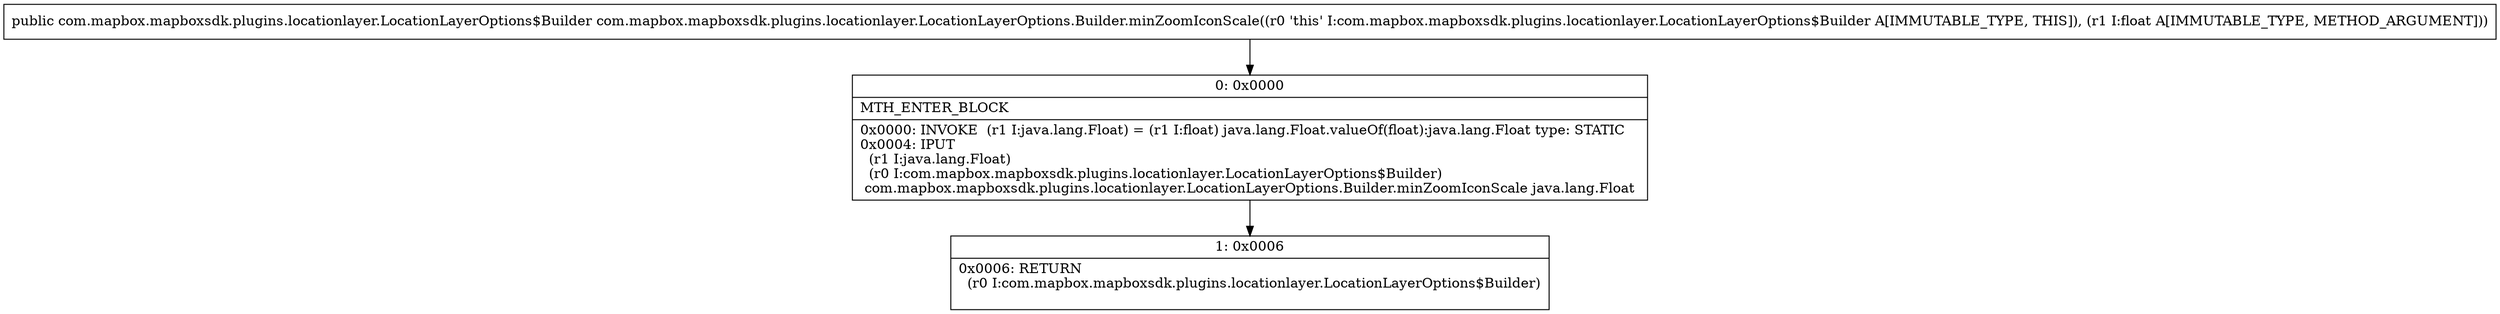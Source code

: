 digraph "CFG forcom.mapbox.mapboxsdk.plugins.locationlayer.LocationLayerOptions.Builder.minZoomIconScale(F)Lcom\/mapbox\/mapboxsdk\/plugins\/locationlayer\/LocationLayerOptions$Builder;" {
Node_0 [shape=record,label="{0\:\ 0x0000|MTH_ENTER_BLOCK\l|0x0000: INVOKE  (r1 I:java.lang.Float) = (r1 I:float) java.lang.Float.valueOf(float):java.lang.Float type: STATIC \l0x0004: IPUT  \l  (r1 I:java.lang.Float)\l  (r0 I:com.mapbox.mapboxsdk.plugins.locationlayer.LocationLayerOptions$Builder)\l com.mapbox.mapboxsdk.plugins.locationlayer.LocationLayerOptions.Builder.minZoomIconScale java.lang.Float \l}"];
Node_1 [shape=record,label="{1\:\ 0x0006|0x0006: RETURN  \l  (r0 I:com.mapbox.mapboxsdk.plugins.locationlayer.LocationLayerOptions$Builder)\l \l}"];
MethodNode[shape=record,label="{public com.mapbox.mapboxsdk.plugins.locationlayer.LocationLayerOptions$Builder com.mapbox.mapboxsdk.plugins.locationlayer.LocationLayerOptions.Builder.minZoomIconScale((r0 'this' I:com.mapbox.mapboxsdk.plugins.locationlayer.LocationLayerOptions$Builder A[IMMUTABLE_TYPE, THIS]), (r1 I:float A[IMMUTABLE_TYPE, METHOD_ARGUMENT])) }"];
MethodNode -> Node_0;
Node_0 -> Node_1;
}


